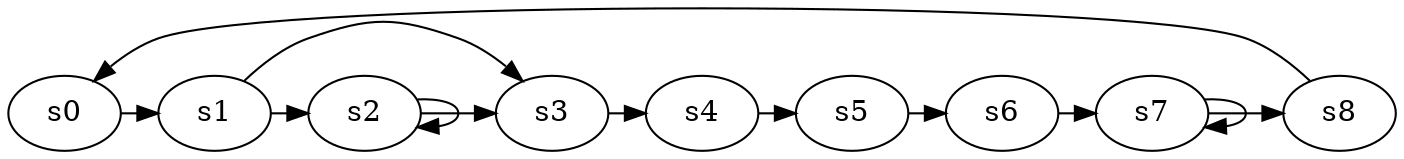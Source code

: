 digraph game_0583_cycle_9 {
    s0 [name="s0", player=1];
    s1 [name="s1", player=0];
    s2 [name="s2", player=0, target=1];
    s3 [name="s3", player=1, target=1];
    s4 [name="s4", player=0];
    s5 [name="s5", player=0];
    s6 [name="s6", player=0, target=1];
    s7 [name="s7", player=0, target=1];
    s8 [name="s8", player=1];

    s0 -> s1 [constraint="time == 7 || time == 9 || time == 10 || time == 15 || time == 20 || time == 23"];
    s1 -> s2 [constraint="time % 5 == 2 || time % 5 == 3"];
    s2 -> s3 [constraint="time % 4 == 0"];
    s3 -> s4 [constraint="time % 6 == 1"];
    s4 -> s5 [constraint="time % 2 == 1 || time % 2 == 0"];
    s5 -> s6 [constraint="time == 3 || time == 11"];
    s6 -> s7 [constraint="time % 5 == 2"];
    s7 -> s8 [constraint="time % 2 == 0"];
    s8 -> s0 [constraint="time == 4 || time == 9 || time == 10 || time == 19 || time == 23"];
    s1 -> s3 [constraint="time == 5 || time == 6 || time == 12"];
    s2 -> s2 [constraint="time % 2 == 0"];
    s7 -> s7 [constraint="time % 2 == 0"];
}
